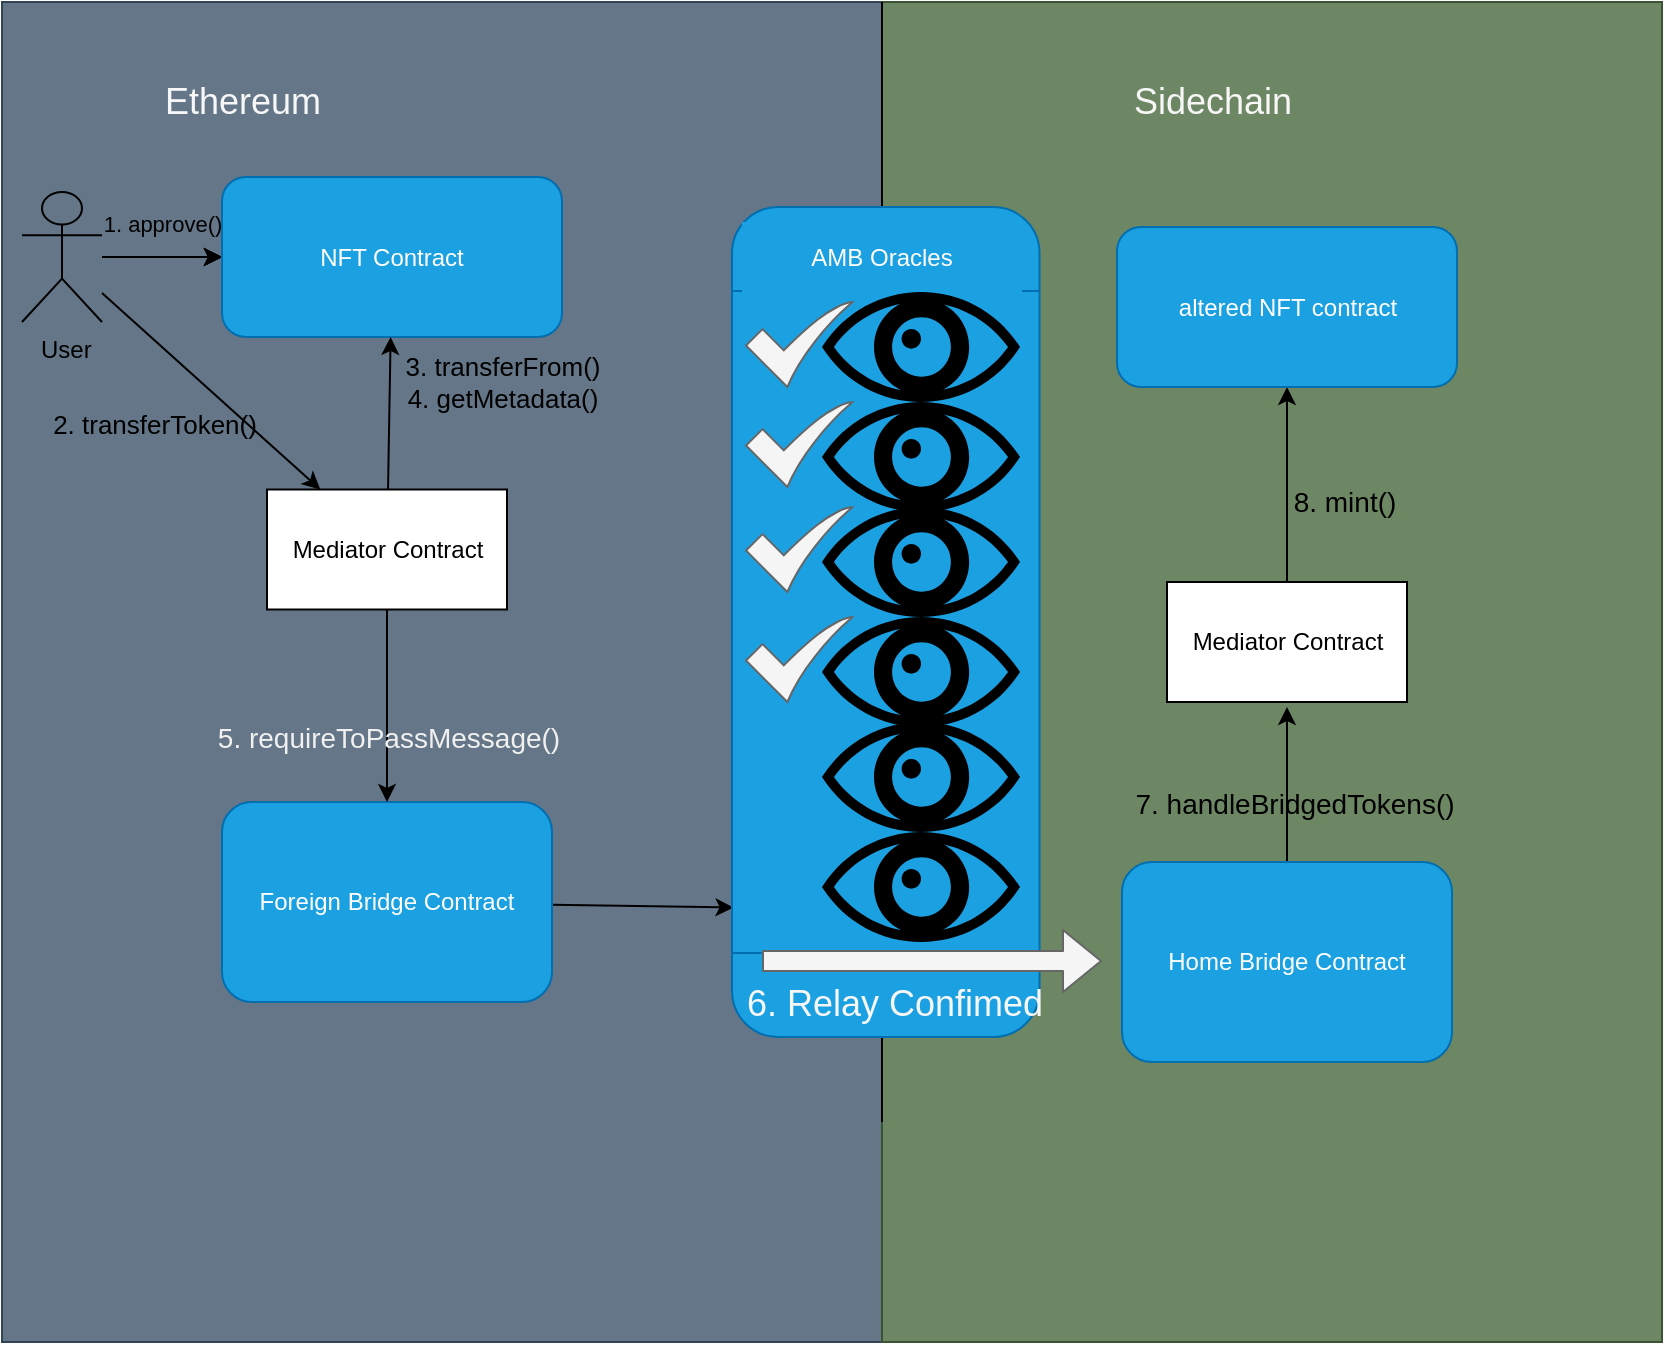 <mxfile>
    <diagram id="1EBe2tYzhHy3d0gjnNcR" name="Page-1">
        <mxGraphModel dx="1960" dy="1223" grid="1" gridSize="10" guides="1" tooltips="1" connect="1" arrows="1" fold="1" page="1" pageScale="1" pageWidth="850" pageHeight="1100" math="0" shadow="0">
            <root>
                <mxCell id="0"/>
                <mxCell id="1" parent="0"/>
                <mxCell id="42" value="" style="rounded=0;whiteSpace=wrap;html=1;labelBackgroundColor=none;fontSize=18;direction=south;fillColor=#647687;strokeColor=#314354;fontColor=#ffffff;" parent="1" vertex="1">
                    <mxGeometry y="10" width="440" height="670" as="geometry"/>
                </mxCell>
                <mxCell id="41" value="" style="rounded=0;whiteSpace=wrap;html=1;labelBackgroundColor=none;fontSize=18;fontColor=#ffffff;direction=south;fillColor=#6d8764;strokeColor=#3A5431;" parent="1" vertex="1">
                    <mxGeometry x="440" y="10" width="390" height="670" as="geometry"/>
                </mxCell>
                <mxCell id="36" value="" style="endArrow=none;html=1;labelBackgroundColor=#FFFFFF;fontSize=18;fontColor=#F7F7F7;" parent="1" edge="1">
                    <mxGeometry width="50" height="50" relative="1" as="geometry">
                        <mxPoint x="440" y="10" as="sourcePoint"/>
                        <mxPoint x="440" y="570" as="targetPoint"/>
                    </mxGeometry>
                </mxCell>
                <mxCell id="11" value="1. approve()" style="edgeStyle=none;html=1;labelBackgroundColor=none;" parent="1" source="2" target="3" edge="1">
                    <mxGeometry y="18" relative="1" as="geometry">
                        <mxPoint y="1" as="offset"/>
                    </mxGeometry>
                </mxCell>
                <mxCell id="32" value="" style="edgeStyle=none;html=1;labelBackgroundColor=#FFFFFF;fontSize=18;fontColor=#F7F7F7;" parent="1" source="2" target="3" edge="1">
                    <mxGeometry relative="1" as="geometry"/>
                </mxCell>
                <mxCell id="33" value="" style="edgeStyle=none;html=1;labelBackgroundColor=#FFFFFF;fontSize=18;fontColor=#F7F7F7;" parent="1" source="2" target="3" edge="1">
                    <mxGeometry relative="1" as="geometry"/>
                </mxCell>
                <mxCell id="35" value="" style="edgeStyle=none;html=1;labelBackgroundColor=#FFFFFF;fontSize=18;fontColor=#F7F7F7;" parent="1" source="2" target="3" edge="1">
                    <mxGeometry relative="1" as="geometry"/>
                </mxCell>
                <mxCell id="46" value="&lt;font style=&quot;font-size: 13px&quot;&gt;2. transferToken()&lt;/font&gt;" style="edgeStyle=none;html=1;labelBackgroundColor=none;" edge="1" parent="1" source="2" target="43">
                    <mxGeometry x="-0.142" y="-31" relative="1" as="geometry">
                        <mxPoint x="30" y="250" as="targetPoint"/>
                        <mxPoint as="offset"/>
                    </mxGeometry>
                </mxCell>
                <mxCell id="2" value="&amp;nbsp;User" style="shape=umlActor;verticalLabelPosition=bottom;verticalAlign=top;html=1;outlineConnect=0;fillColor=none;" parent="1" vertex="1">
                    <mxGeometry x="10" y="105" width="40" height="65" as="geometry"/>
                </mxCell>
                <mxCell id="3" value="NFT Contract" style="rounded=1;whiteSpace=wrap;html=1;fillColor=#1ba1e2;fontColor=#ffffff;strokeColor=#006EAF;" parent="1" vertex="1">
                    <mxGeometry x="110" y="97.5" width="170" height="80" as="geometry"/>
                </mxCell>
                <mxCell id="13" value="" style="edgeStyle=none;html=1;entryX=0.156;entryY=0.005;entryDx=0;entryDy=0;entryPerimeter=0;" parent="1" source="7" target="12" edge="1">
                    <mxGeometry relative="1" as="geometry"/>
                </mxCell>
                <mxCell id="7" value="Foreign Bridge Contract" style="rounded=1;whiteSpace=wrap;html=1;fillColor=#1ba1e2;strokeColor=#006EAF;fontColor=#ffffff;" parent="1" vertex="1">
                    <mxGeometry x="110" y="410" width="165" height="100" as="geometry"/>
                </mxCell>
                <mxCell id="12" value="" style="shape=process;whiteSpace=wrap;html=1;backgroundOutline=1;fillColor=#1ba1e2;strokeColor=#006EAF;fontColor=#ffffff;rounded=1;rotation=-90;" parent="1" vertex="1">
                    <mxGeometry x="234.38" y="243.13" width="415" height="153.75" as="geometry"/>
                </mxCell>
                <mxCell id="14" value="" style="shape=mxgraph.signs.healthcare.eye;html=1;pointerEvents=1;fillColor=#000000;strokeColor=none;verticalLabelPosition=bottom;verticalAlign=top;align=center;" parent="1" vertex="1">
                    <mxGeometry x="410" y="210" width="99" height="55" as="geometry"/>
                </mxCell>
                <mxCell id="15" value="" style="shape=mxgraph.signs.healthcare.eye;html=1;pointerEvents=1;fillColor=#000000;strokeColor=none;verticalLabelPosition=bottom;verticalAlign=top;align=center;" parent="1" vertex="1">
                    <mxGeometry x="410" y="155" width="99" height="55" as="geometry"/>
                </mxCell>
                <mxCell id="16" value="" style="shape=mxgraph.signs.healthcare.eye;html=1;pointerEvents=1;fillColor=#000000;strokeColor=none;verticalLabelPosition=bottom;verticalAlign=top;align=center;" parent="1" vertex="1">
                    <mxGeometry x="410" y="262.5" width="99" height="55" as="geometry"/>
                </mxCell>
                <mxCell id="17" value="" style="shape=mxgraph.signs.healthcare.eye;html=1;pointerEvents=1;fillColor=#000000;strokeColor=none;verticalLabelPosition=bottom;verticalAlign=top;align=center;" parent="1" vertex="1">
                    <mxGeometry x="410" y="317.5" width="99" height="55" as="geometry"/>
                </mxCell>
                <mxCell id="18" value="" style="shape=mxgraph.signs.healthcare.eye;html=1;pointerEvents=1;fillColor=#000000;strokeColor=none;verticalLabelPosition=bottom;verticalAlign=top;align=center;" parent="1" vertex="1">
                    <mxGeometry x="410" y="425" width="99" height="55" as="geometry"/>
                </mxCell>
                <mxCell id="19" value="" style="shape=mxgraph.signs.healthcare.eye;html=1;pointerEvents=1;fillColor=#000000;strokeColor=none;verticalLabelPosition=bottom;verticalAlign=top;align=center;" parent="1" vertex="1">
                    <mxGeometry x="410" y="370" width="99" height="55" as="geometry"/>
                </mxCell>
                <mxCell id="21" value="" style="sketch=0;html=1;aspect=fixed;strokeColor=#666666;shadow=0;align=center;verticalAlign=top;fillColor=#f5f5f5;shape=mxgraph.gcp2.check;fontColor=#333333;" parent="1" vertex="1">
                    <mxGeometry x="372" y="160" width="53.13" height="42.5" as="geometry"/>
                </mxCell>
                <mxCell id="22" value="" style="sketch=0;html=1;aspect=fixed;strokeColor=#666666;shadow=0;align=center;verticalAlign=top;fillColor=#f5f5f5;shape=mxgraph.gcp2.check;fontColor=#333333;" parent="1" vertex="1">
                    <mxGeometry x="372" y="210" width="53.13" height="42.5" as="geometry"/>
                </mxCell>
                <mxCell id="23" value="" style="sketch=0;html=1;aspect=fixed;strokeColor=#666666;shadow=0;align=center;verticalAlign=top;fillColor=#f5f5f5;shape=mxgraph.gcp2.check;fontColor=#333333;" parent="1" vertex="1">
                    <mxGeometry x="372" y="262.5" width="53.13" height="42.5" as="geometry"/>
                </mxCell>
                <mxCell id="24" value="" style="sketch=0;html=1;aspect=fixed;strokeColor=#666666;shadow=0;align=center;verticalAlign=top;fillColor=#f5f5f5;shape=mxgraph.gcp2.check;fontColor=#333333;" parent="1" vertex="1">
                    <mxGeometry x="372" y="317.5" width="53.13" height="42.5" as="geometry"/>
                </mxCell>
                <mxCell id="25" value="" style="shape=flexArrow;endArrow=classic;html=1;fillColor=#f5f5f5;strokeColor=#666666;" parent="1" edge="1">
                    <mxGeometry x="-0.294" y="-20" width="50" height="50" relative="1" as="geometry">
                        <mxPoint x="380" y="489.5" as="sourcePoint"/>
                        <mxPoint x="550" y="489.5" as="targetPoint"/>
                        <Array as="points"/>
                        <mxPoint as="offset"/>
                    </mxGeometry>
                </mxCell>
                <mxCell id="27" value="6. Relay Confimed" style="edgeLabel;html=1;align=center;verticalAlign=middle;resizable=0;points=[];fontSize=18;fontColor=#F7F7F7;labelBackgroundColor=none;" parent="25" vertex="1" connectable="0">
                    <mxGeometry x="0.206" y="1" relative="1" as="geometry">
                        <mxPoint x="-37" y="22" as="offset"/>
                    </mxGeometry>
                </mxCell>
                <mxCell id="26" value="&lt;p style=&quot;line-height: 1.7&quot;&gt;AMB Oracles&lt;/p&gt;" style="rounded=0;whiteSpace=wrap;html=1;fontColor=#ffffff;fillColor=#1ba1e2;strokeColor=none;" parent="1" vertex="1">
                    <mxGeometry x="370" y="120" width="140" height="35" as="geometry"/>
                </mxCell>
                <mxCell id="31" value="" style="edgeStyle=none;html=1;labelBackgroundColor=none;fontSize=18;fontColor=#F7F7F7;" parent="1" source="28" edge="1">
                    <mxGeometry relative="1" as="geometry">
                        <mxPoint x="642.5" y="362.5" as="targetPoint"/>
                    </mxGeometry>
                </mxCell>
                <mxCell id="50" value="7. handleBridgedTokens()" style="edgeLabel;html=1;align=center;verticalAlign=middle;resizable=0;points=[];fontSize=14;labelBackgroundColor=none;" vertex="1" connectable="0" parent="31">
                    <mxGeometry x="-0.244" y="-3" relative="1" as="geometry">
                        <mxPoint as="offset"/>
                    </mxGeometry>
                </mxCell>
                <mxCell id="28" value="Home Bridge Contract" style="rounded=1;whiteSpace=wrap;html=1;fillColor=#1ba1e2;strokeColor=#006EAF;fontColor=#ffffff;" parent="1" vertex="1">
                    <mxGeometry x="560" y="440" width="165" height="100" as="geometry"/>
                </mxCell>
                <mxCell id="38" value="Ethereum" style="text;html=1;align=center;verticalAlign=middle;resizable=0;points=[];autosize=1;strokeColor=none;fillColor=none;fontSize=18;fontColor=#F7F7F7;" parent="1" vertex="1">
                    <mxGeometry x="75" y="45" width="90" height="30" as="geometry"/>
                </mxCell>
                <mxCell id="39" value="Sidechain" style="text;html=1;align=center;verticalAlign=middle;resizable=0;points=[];autosize=1;strokeColor=none;fillColor=none;fontSize=18;fontColor=#F7F7F7;" parent="1" vertex="1">
                    <mxGeometry x="560" y="45" width="90" height="30" as="geometry"/>
                </mxCell>
                <mxCell id="47" value="&lt;font style=&quot;font-size: 13px&quot;&gt;3. transferFrom()&lt;br&gt;4. getMetadata()&lt;/font&gt;" style="edgeStyle=none;html=1;labelBackgroundColor=none;" edge="1" parent="1" source="43" target="3">
                    <mxGeometry x="0.435" y="-56" relative="1" as="geometry">
                        <mxPoint as="offset"/>
                    </mxGeometry>
                </mxCell>
                <mxCell id="49" value="&lt;br&gt;&lt;br&gt;&lt;font style=&quot;font-size: 14px&quot;&gt;&lt;span style=&quot;color: rgb(240 , 240 , 240) ; font-family: &amp;#34;helvetica&amp;#34; ; font-style: normal ; font-weight: 400 ; letter-spacing: normal ; text-align: center ; text-indent: 0px ; text-transform: none ; word-spacing: 0px ; display: inline ; float: none&quot;&gt;5. requireToPassMessage()&lt;/span&gt;&lt;br&gt;&lt;/font&gt;" style="edgeStyle=none;html=1;labelBackgroundColor=none;fontSize=13;" edge="1" parent="1" source="43" target="7">
                    <mxGeometry relative="1" as="geometry"/>
                </mxCell>
                <mxCell id="43" value="Mediator Contract" style="whiteSpace=wrap;html=1;" vertex="1" parent="1">
                    <mxGeometry x="132.5" y="253.75" width="120" height="60" as="geometry"/>
                </mxCell>
                <mxCell id="54" value="8. mint()" style="edgeStyle=none;html=1;labelBackgroundColor=none;fontSize=14;" edge="1" parent="1" source="51" target="53">
                    <mxGeometry x="-0.179" y="-27" relative="1" as="geometry">
                        <mxPoint x="1" as="offset"/>
                    </mxGeometry>
                </mxCell>
                <mxCell id="51" value="Mediator Contract" style="whiteSpace=wrap;html=1;" vertex="1" parent="1">
                    <mxGeometry x="582.5" y="300" width="120" height="60" as="geometry"/>
                </mxCell>
                <mxCell id="53" value="altered NFT contract" style="rounded=1;whiteSpace=wrap;html=1;fillColor=#1ba1e2;fontColor=#ffffff;strokeColor=#006EAF;" vertex="1" parent="1">
                    <mxGeometry x="557.5" y="122.5" width="170" height="80" as="geometry"/>
                </mxCell>
            </root>
        </mxGraphModel>
    </diagram>
</mxfile>